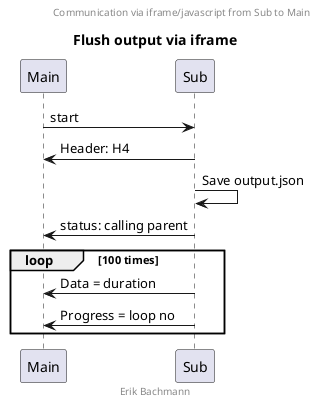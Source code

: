 @startuml

title Flush output via iframe
header Communication via iframe/javascript from Sub to Main
footer Erik Bachmann

Main -> Sub : start

Main <- Sub : Header: H4

Sub -> Sub: Save output.json

Main <- Sub : status: calling parent

'Sub -> Sub:
    loop 100 times
        Sub -> Main: Data = duration
        Sub -> Main: Progress = loop no
    end
@enduml
